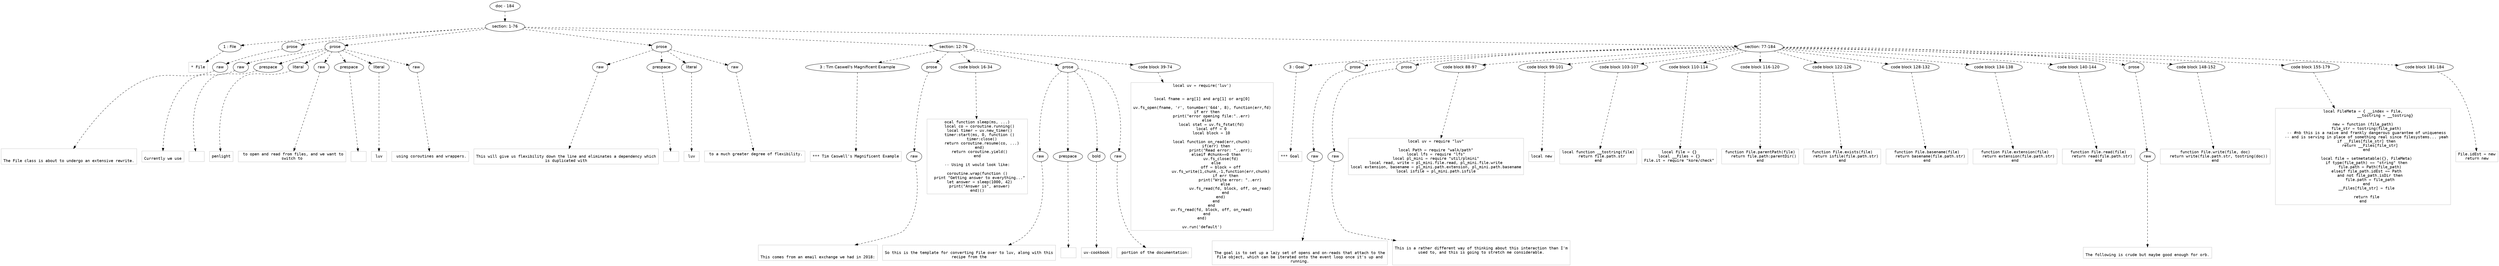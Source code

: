digraph lpegNode {

node [fontname=Helvetica]
edge [style=dashed]

doc_0 [label="doc - 184"]


doc_0 -> { section_1}
{rank=same; section_1}

section_1 [label="section: 1-76"]


// END RANK doc_0

section_1 -> { header_2 prose_3 prose_4 prose_5 section_6 section_7}
{rank=same; header_2 prose_3 prose_4 prose_5 section_6 section_7}

header_2 [label="1 : File"]

prose_3 [label="prose"]

prose_4 [label="prose"]

prose_5 [label="prose"]

section_6 [label="section: 12-76"]

section_7 [label="section: 77-184"]


// END RANK section_1

header_2 -> leaf_8
leaf_8  [color=Gray,shape=rectangle,fontname=Inconsolata,label="* File"]
// END RANK header_2

prose_3 -> { raw_9}
{rank=same; raw_9}

raw_9 [label="raw"]


// END RANK prose_3

raw_9 -> leaf_10
leaf_10  [color=Gray,shape=rectangle,fontname=Inconsolata,label="

The File class is about to undergo an extensive rewrite.
"]
// END RANK raw_9

prose_4 -> { raw_11 prespace_12 literal_13 raw_14 prespace_15 literal_16 raw_17}
{rank=same; raw_11 prespace_12 literal_13 raw_14 prespace_15 literal_16 raw_17}

raw_11 [label="raw"]

prespace_12 [label="prespace"]

literal_13 [label="literal"]

raw_14 [label="raw"]

prespace_15 [label="prespace"]

literal_16 [label="literal"]

raw_17 [label="raw"]


// END RANK prose_4

raw_11 -> leaf_18
leaf_18  [color=Gray,shape=rectangle,fontname=Inconsolata,label="
Currently we use"]
// END RANK raw_11

prespace_12 -> leaf_19
leaf_19  [color=Gray,shape=rectangle,fontname=Inconsolata,label=" "]
// END RANK prespace_12

literal_13 -> leaf_20
leaf_20  [color=Gray,shape=rectangle,fontname=Inconsolata,label="penlight"]
// END RANK literal_13

raw_14 -> leaf_21
leaf_21  [color=Gray,shape=rectangle,fontname=Inconsolata,label=" to open and read from files, and we want to
switch to"]
// END RANK raw_14

prespace_15 -> leaf_22
leaf_22  [color=Gray,shape=rectangle,fontname=Inconsolata,label=" "]
// END RANK prespace_15

literal_16 -> leaf_23
leaf_23  [color=Gray,shape=rectangle,fontname=Inconsolata,label="luv"]
// END RANK literal_16

raw_17 -> leaf_24
leaf_24  [color=Gray,shape=rectangle,fontname=Inconsolata,label=" using coroutines and wrappers.
"]
// END RANK raw_17

prose_5 -> { raw_25 prespace_26 literal_27 raw_28}
{rank=same; raw_25 prespace_26 literal_27 raw_28}

raw_25 [label="raw"]

prespace_26 [label="prespace"]

literal_27 [label="literal"]

raw_28 [label="raw"]


// END RANK prose_5

raw_25 -> leaf_29
leaf_29  [color=Gray,shape=rectangle,fontname=Inconsolata,label="
This will give us flexibility down the line and eliminates a dependency which
is duplicated with"]
// END RANK raw_25

prespace_26 -> leaf_30
leaf_30  [color=Gray,shape=rectangle,fontname=Inconsolata,label=" "]
// END RANK prespace_26

literal_27 -> leaf_31
leaf_31  [color=Gray,shape=rectangle,fontname=Inconsolata,label="luv"]
// END RANK literal_27

raw_28 -> leaf_32
leaf_32  [color=Gray,shape=rectangle,fontname=Inconsolata,label=" to a much greater degree of flexibility.

"]
// END RANK raw_28

section_6 -> { header_33 prose_34 codeblock_35 prose_36 codeblock_37}
{rank=same; header_33 prose_34 codeblock_35 prose_36 codeblock_37}

header_33 [label="3 : Tim Caswell's Magnificent Example"]

prose_34 [label="prose"]

codeblock_35 [label="code block 16-34"]

prose_36 [label="prose"]

codeblock_37 [label="code block 39-74"]


// END RANK section_6

header_33 -> leaf_38
leaf_38  [color=Gray,shape=rectangle,fontname=Inconsolata,label="*** Tim Caswell's Magnificent Example"]
// END RANK header_33

prose_34 -> { raw_39}
{rank=same; raw_39}

raw_39 [label="raw"]


// END RANK prose_34

raw_39 -> leaf_40
leaf_40  [color=Gray,shape=rectangle,fontname=Inconsolata,label="

This comes from an email exchange we had in 2018:
"]
// END RANK raw_39

codeblock_35 -> leaf_41
leaf_41  [color=Gray,shape=rectangle,fontname=Inconsolata,label="ocal function sleep(ms, ...)
  local co = coroutine.running()
  local timer = uv.new_timer()
  timer:start(ms, 0, function ()
    timer:close()
    return coroutine.resume(co, ...)
  end)
  return coroutine.yield()
end

-- Using it would look like:

coroutine.wrap(function ()
  print \"Getting answer to everything...\"
  let answer = sleep(1000, 42)
  print(\"Answer is\", answer)
end)()"]
// END RANK codeblock_35

prose_36 -> { raw_42 prespace_43 bold_44 raw_45}
{rank=same; raw_42 prespace_43 bold_44 raw_45}

raw_42 [label="raw"]

prespace_43 [label="prespace"]

bold_44 [label="bold"]

raw_45 [label="raw"]


// END RANK prose_36

raw_42 -> leaf_46
leaf_46  [color=Gray,shape=rectangle,fontname=Inconsolata,label="
So this is the template for converting File over to luv, along with this
recipe from the"]
// END RANK raw_42

prespace_43 -> leaf_47
leaf_47  [color=Gray,shape=rectangle,fontname=Inconsolata,label=" "]
// END RANK prespace_43

bold_44 -> leaf_48
leaf_48  [color=Gray,shape=rectangle,fontname=Inconsolata,label="uv-cookbook"]
// END RANK bold_44

raw_45 -> leaf_49
leaf_49  [color=Gray,shape=rectangle,fontname=Inconsolata,label=" portion of the documentation:
"]
// END RANK raw_45

codeblock_37 -> leaf_50
leaf_50  [color=Gray,shape=rectangle,fontname=Inconsolata,label="local uv = require('luv')


local fname = arg[1] and arg[1] or arg[0]

uv.fs_open(fname, 'r', tonumber('644', 8), function(err,fd)
    if err then
        print(\"error opening file:\"..err)
    else
        local stat = uv.fs_fstat(fd)
        local off = 0
        local block = 10

        local function on_read(err,chunk)
            if(err) then
                print(\"Read error: \"..err);
            elseif #chunk==0 then
                uv.fs_close(fd)
            else
                off = block + off
                uv.fs_write(1,chunk,-1,function(err,chunk)
                    if err then
                        print(\"Write error: \"..err)
                    else
                        uv.fs_read(fd, block, off, on_read)
                    end
                end)
            end
        end
        uv.fs_read(fd, block, off, on_read)
    end
end)

uv.run('default')"]
// END RANK codeblock_37

section_7 -> { header_51 prose_52 prose_53 codeblock_54 codeblock_55 codeblock_56 codeblock_57 codeblock_58 codeblock_59 codeblock_60 codeblock_61 codeblock_62 prose_63 codeblock_64 codeblock_65 codeblock_66}
{rank=same; header_51 prose_52 prose_53 codeblock_54 codeblock_55 codeblock_56 codeblock_57 codeblock_58 codeblock_59 codeblock_60 codeblock_61 codeblock_62 prose_63 codeblock_64 codeblock_65 codeblock_66}

header_51 [label="3 : Goal"]

prose_52 [label="prose"]

prose_53 [label="prose"]

codeblock_54 [label="code block 88-97"]

codeblock_55 [label="code block 99-101"]

codeblock_56 [label="code block 103-107"]

codeblock_57 [label="code block 110-114"]

codeblock_58 [label="code block 116-120"]

codeblock_59 [label="code block 122-126"]

codeblock_60 [label="code block 128-132"]

codeblock_61 [label="code block 134-138"]

codeblock_62 [label="code block 140-144"]

prose_63 [label="prose"]

codeblock_64 [label="code block 148-152"]

codeblock_65 [label="code block 155-179"]

codeblock_66 [label="code block 181-184"]


// END RANK section_7

header_51 -> leaf_67
leaf_67  [color=Gray,shape=rectangle,fontname=Inconsolata,label="*** Goal"]
// END RANK header_51

prose_52 -> { raw_68}
{rank=same; raw_68}

raw_68 [label="raw"]


// END RANK prose_52

raw_68 -> leaf_69
leaf_69  [color=Gray,shape=rectangle,fontname=Inconsolata,label="

The goal is to set up a lazy set of opens and on-reads that attach to the
File object, which can be iterated onto the event loop once it's up and
running.
"]
// END RANK raw_68

prose_53 -> { raw_70}
{rank=same; raw_70}

raw_70 [label="raw"]


// END RANK prose_53

raw_70 -> leaf_71
leaf_71  [color=Gray,shape=rectangle,fontname=Inconsolata,label="
This is a rather different way of thinking about this interaction than I'm
used to, and this is going to stretch me considerable.


"]
// END RANK raw_70

codeblock_54 -> leaf_72
leaf_72  [color=Gray,shape=rectangle,fontname=Inconsolata,label="local uv = require \"luv\"

local Path = require \"walk/path\"
local lfs = require \"lfs\"
local pl_mini = require \"util/plmini\"
local read, write = pl_mini.file.read, pl_mini.file.write
local extension, basename = pl_mini.path.extension, pl_mini.path.basename
local isfile = pl_mini.path.isfile"]
// END RANK codeblock_54

codeblock_55 -> leaf_73
leaf_73  [color=Gray,shape=rectangle,fontname=Inconsolata,label="local new"]
// END RANK codeblock_55

codeblock_56 -> leaf_74
leaf_74  [color=Gray,shape=rectangle,fontname=Inconsolata,label="local function __tostring(file)
   return file.path.str
end"]
// END RANK codeblock_56

codeblock_57 -> leaf_75
leaf_75  [color=Gray,shape=rectangle,fontname=Inconsolata,label="local File = {}
local __Files = {}
File.it = require \"kore/check\""]
// END RANK codeblock_57

codeblock_58 -> leaf_76
leaf_76  [color=Gray,shape=rectangle,fontname=Inconsolata,label="function File.parentPath(file)
   return file.path:parentDir()
end"]
// END RANK codeblock_58

codeblock_59 -> leaf_77
leaf_77  [color=Gray,shape=rectangle,fontname=Inconsolata,label="function File.exists(file)
   return isfile(file.path.str)
end"]
// END RANK codeblock_59

codeblock_60 -> leaf_78
leaf_78  [color=Gray,shape=rectangle,fontname=Inconsolata,label="function File.basename(file)
   return basename(file.path.str)
end"]
// END RANK codeblock_60

codeblock_61 -> leaf_79
leaf_79  [color=Gray,shape=rectangle,fontname=Inconsolata,label="function File.extension(file)
   return extension(file.path.str)
end"]
// END RANK codeblock_61

codeblock_62 -> leaf_80
leaf_80  [color=Gray,shape=rectangle,fontname=Inconsolata,label="function File.read(file)
   return read(file.path.str)
end"]
// END RANK codeblock_62

prose_63 -> { raw_81}
{rank=same; raw_81}

raw_81 [label="raw"]


// END RANK prose_63

raw_81 -> leaf_82
leaf_82  [color=Gray,shape=rectangle,fontname=Inconsolata,label="
The following is crude but maybe good enough for orb.
"]
// END RANK raw_81

codeblock_64 -> leaf_83
leaf_83  [color=Gray,shape=rectangle,fontname=Inconsolata,label="function File.write(file, doc)
   return write(file.path.str, tostring(doc))
end"]
// END RANK codeblock_64

codeblock_65 -> leaf_84
leaf_84  [color=Gray,shape=rectangle,fontname=Inconsolata,label="local FileMeta = { __index = File,
                   __tostring = __tostring}

new = function (file_path)
   file_str = tostring(file_path)
   -- #nb this is a naive and frankly dangerous guarantee of uniqueness
   -- and is serving in place of something real since filesystems... yeah
   if __Files[file_str] then
      return __Files[file_str]
   end

   local file = setmetatable({}, FileMeta)
   if type(file_path) == \"string\" then
      file.path = Path(file_path)
   elseif file_path.idEst == Path
      and not file_path.isDir then
      file.path = file_path
   end
   __Files[file_str] = file

   return file
end
"]
// END RANK codeblock_65

codeblock_66 -> leaf_85
leaf_85  [color=Gray,shape=rectangle,fontname=Inconsolata,label="File.idEst = new
return new"]
// END RANK codeblock_66


}
